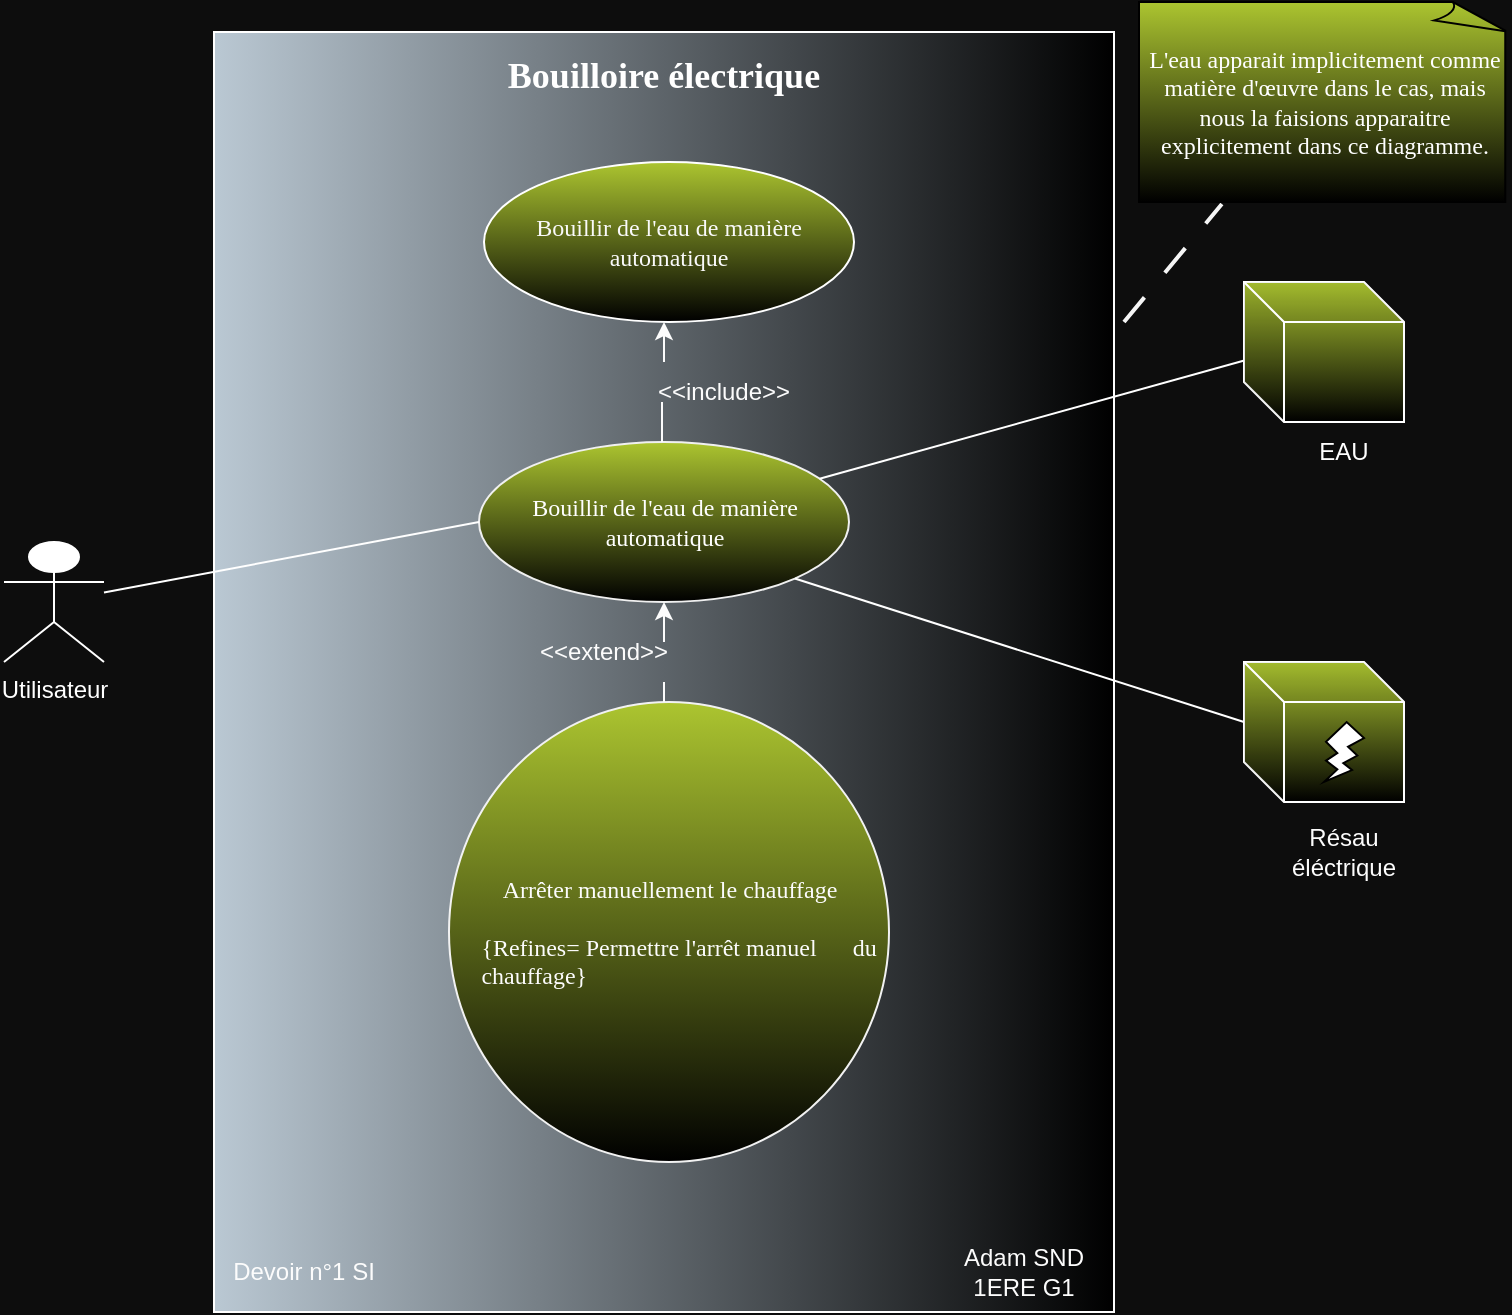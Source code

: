 <mxfile version="24.7.14">
  <diagram name="Page-1" id="a9eDFLZs0uPptSiXM21m">
    <mxGraphModel dx="1434" dy="792" grid="1" gridSize="10" guides="1" tooltips="1" connect="1" arrows="1" fold="1" page="1" pageScale="1" pageWidth="827" pageHeight="1169" background="#0D0D0D" math="0" shadow="0">
      <root>
        <mxCell id="0" />
        <mxCell id="1" parent="0" />
        <mxCell id="zbCrqSj2yJn5MyzEJaYR-2" value="&lt;font color=&quot;#ffffff&quot;&gt;Utilisateur&lt;/font&gt;" style="shape=umlActor;verticalLabelPosition=bottom;verticalAlign=top;html=1;outlineConnect=0;strokeColor=#FFFFFF;" parent="1" vertex="1">
          <mxGeometry x="60" y="430" width="50" height="60" as="geometry" />
        </mxCell>
        <mxCell id="zbCrqSj2yJn5MyzEJaYR-3" value="" style="rounded=0;whiteSpace=wrap;html=1;rotation=-90;fillColor=#bac8d3;strokeColor=#FFFFFF;gradientColor=default;" parent="1" vertex="1">
          <mxGeometry x="70" y="270" width="640" height="450" as="geometry" />
        </mxCell>
        <mxCell id="zbCrqSj2yJn5MyzEJaYR-4" value="&lt;h1&gt;&lt;font color=&quot;#ffffff&quot; face=&quot;Comic Sans MS&quot; style=&quot;font-size: 18px;&quot;&gt;Bouilloire électrique&lt;/font&gt;&lt;/h1&gt;" style="text;html=1;align=center;verticalAlign=middle;whiteSpace=wrap;rounded=0;" parent="1" vertex="1">
          <mxGeometry x="190" y="180" width="400" height="30" as="geometry" />
        </mxCell>
        <mxCell id="zbCrqSj2yJn5MyzEJaYR-6" value="&lt;div style=&quot;&quot;&gt;&lt;font face=&quot;Comic Sans MS&quot;&gt;&lt;br&gt;&lt;/font&gt;&lt;/div&gt;&lt;font color=&quot;#fcfcfc&quot; face=&quot;Comic Sans MS&quot;&gt;&lt;div style=&quot;&quot;&gt;&lt;span style=&quot;&quot;&gt;Arrêter manuellement le chauffage&lt;/span&gt;&lt;/div&gt;&lt;/font&gt;&lt;div&gt;&lt;div style=&quot;&quot;&gt;&lt;font color=&quot;#fcfcfc&quot; face=&quot;Comic Sans MS&quot;&gt;&lt;br&gt;&lt;/font&gt;&lt;/div&gt;&lt;div style=&quot;text-align: left;&quot;&gt;&lt;font color=&quot;#fcfcfc&quot; face=&quot;Comic Sans MS&quot;&gt;&amp;nbsp; &amp;nbsp; {Refines= Permettre l&#39;arrêt manuel&amp;nbsp; &amp;nbsp; &amp;nbsp; du&amp;nbsp;&lt;/font&gt;&lt;/div&gt;&lt;div style=&quot;text-align: left;&quot;&gt;&lt;font color=&quot;#fcfcfc&quot; face=&quot;Comic Sans MS&quot;&gt;&amp;nbsp; &amp;nbsp; chauffage}&lt;/font&gt;&lt;/div&gt;&lt;div style=&quot;text-align: left;&quot;&gt;&lt;br&gt;&lt;/div&gt;&lt;/div&gt;" style="ellipse;whiteSpace=wrap;html=1;align=center;gradientColor=default;fillColor=#ACC530;strokeColor=#F2F2F2;" parent="1" vertex="1">
          <mxGeometry x="282.5" y="510" width="220" height="230" as="geometry" />
        </mxCell>
        <mxCell id="zbCrqSj2yJn5MyzEJaYR-7" value="&lt;font color=&quot;#ffffff&quot; face=&quot;Comic Sans MS&quot;&gt;&lt;br&gt;&lt;span style=&quot;font-size: 12px; font-style: normal; font-variant-ligatures: normal; font-variant-caps: normal; font-weight: 400; letter-spacing: normal; orphans: 2; text-align: left; text-indent: 0px; text-transform: none; widows: 2; word-spacing: 0px; -webkit-text-stroke-width: 0px; white-space: normal; text-decoration-thickness: initial; text-decoration-style: initial; text-decoration-color: initial; float: none; display: inline !important;&quot;&gt;Bouillir de l&#39;eau de manière automatique&lt;/span&gt;&lt;/font&gt;&lt;div&gt;&lt;br&gt;&lt;/div&gt;" style="ellipse;whiteSpace=wrap;html=1;gradientColor=default;fillColor=#ACC530;strokeColor=#F0F0F0;" parent="1" vertex="1">
          <mxGeometry x="297.5" y="380" width="185" height="80" as="geometry" />
        </mxCell>
        <mxCell id="zbCrqSj2yJn5MyzEJaYR-8" value="" style="endArrow=classic;html=1;rounded=0;entryX=0.5;entryY=1;entryDx=0;entryDy=0;exitX=0;exitY=0;exitDx=0;exitDy=0;strokeColor=#FCFCFC;" parent="1" source="dEUHTyTfoQWTMVp9TkEj-16" edge="1">
          <mxGeometry width="50" height="50" relative="1" as="geometry">
            <mxPoint x="390" y="350" as="sourcePoint" />
            <mxPoint x="390" y="320" as="targetPoint" />
          </mxGeometry>
        </mxCell>
        <mxCell id="zbCrqSj2yJn5MyzEJaYR-9" value="" style="endArrow=classic;html=1;rounded=0;entryX=0.5;entryY=1;entryDx=0;entryDy=0;strokeColor=#FCFCFC;" parent="1" target="zbCrqSj2yJn5MyzEJaYR-7" edge="1">
          <mxGeometry width="50" height="50" relative="1" as="geometry">
            <mxPoint x="390" y="480" as="sourcePoint" />
            <mxPoint x="389.5" y="470" as="targetPoint" />
            <Array as="points" />
          </mxGeometry>
        </mxCell>
        <mxCell id="zbCrqSj2yJn5MyzEJaYR-11" value="" style="endArrow=none;html=1;rounded=0;entryX=0;entryY=0.5;entryDx=0;entryDy=0;strokeColor=#FFFFFF;" parent="1" source="zbCrqSj2yJn5MyzEJaYR-2" target="zbCrqSj2yJn5MyzEJaYR-7" edge="1">
          <mxGeometry width="50" height="50" relative="1" as="geometry">
            <mxPoint x="190" y="340" as="sourcePoint" />
            <mxPoint x="240" y="290" as="targetPoint" />
          </mxGeometry>
        </mxCell>
        <mxCell id="zbCrqSj2yJn5MyzEJaYR-14" value="&lt;font color=&quot;#fcfcfc&quot;&gt;Adam SND&lt;/font&gt;&lt;div&gt;&lt;font color=&quot;#fcfcfc&quot;&gt;1ERE G1&lt;/font&gt;&lt;/div&gt;" style="text;html=1;align=center;verticalAlign=middle;whiteSpace=wrap;rounded=0;" parent="1" vertex="1">
          <mxGeometry x="530" y="780" width="80" height="30" as="geometry" />
        </mxCell>
        <mxCell id="zbCrqSj2yJn5MyzEJaYR-18" value="" style="endArrow=none;html=1;rounded=0;exitX=1;exitY=1;exitDx=0;exitDy=0;entryX=0;entryY=0.5;entryDx=0;entryDy=0;strokeColor=#FFFFFF;" parent="1" source="zbCrqSj2yJn5MyzEJaYR-7" edge="1">
          <mxGeometry width="50" height="50" relative="1" as="geometry">
            <mxPoint x="455" y="448" as="sourcePoint" />
            <mxPoint x="680" y="520" as="targetPoint" />
          </mxGeometry>
        </mxCell>
        <mxCell id="zbCrqSj2yJn5MyzEJaYR-20" value="" style="endArrow=none;html=1;rounded=0;strokeColor=#FFFFFF;entryX=0.013;entryY=0.557;entryDx=0;entryDy=0;entryPerimeter=0;" parent="1" source="zbCrqSj2yJn5MyzEJaYR-7" target="dEUHTyTfoQWTMVp9TkEj-2" edge="1">
          <mxGeometry width="50" height="50" relative="1" as="geometry">
            <mxPoint x="448" y="389" as="sourcePoint" />
            <mxPoint x="680" y="296.97" as="targetPoint" />
          </mxGeometry>
        </mxCell>
        <mxCell id="dEUHTyTfoQWTMVp9TkEj-2" value="" style="shape=cube;whiteSpace=wrap;html=1;boundedLbl=1;backgroundOutline=1;darkOpacity=0.05;darkOpacity2=0.1;fillColor=#ACC530;strokeColor=#FFFFFF;gradientColor=default;" parent="1" vertex="1">
          <mxGeometry x="680" y="300" width="80" height="70" as="geometry" />
        </mxCell>
        <mxCell id="dEUHTyTfoQWTMVp9TkEj-3" value="" style="shape=cube;whiteSpace=wrap;html=1;boundedLbl=1;backgroundOutline=1;darkOpacity=0.05;darkOpacity2=0.1;fillColor=#ACC530;strokeColor=#FFFFFF;gradientColor=default;" parent="1" vertex="1">
          <mxGeometry x="680" y="490" width="80" height="70" as="geometry" />
        </mxCell>
        <mxCell id="dEUHTyTfoQWTMVp9TkEj-4" value="&lt;font color=&quot;#fafafa&quot; face=&quot;Comic Sans MS&quot;&gt;&lt;br&gt;&lt;span style=&quot;font-size: 12px; font-style: normal; font-variant-ligatures: normal; font-variant-caps: normal; font-weight: 400; letter-spacing: normal; orphans: 2; text-align: left; text-indent: 0px; text-transform: none; widows: 2; word-spacing: 0px; -webkit-text-stroke-width: 0px; white-space: normal; text-decoration-thickness: initial; text-decoration-style: initial; text-decoration-color: initial; float: none; display: inline !important;&quot;&gt;Bouillir de l&#39;eau de manière automatique&lt;/span&gt;&lt;/font&gt;&lt;div&gt;&lt;br&gt;&lt;/div&gt;" style="ellipse;whiteSpace=wrap;html=1;gradientColor=default;fillColor=#ACC530;strokeColor=#FFFFFF;" parent="1" vertex="1">
          <mxGeometry x="300" y="240" width="185" height="80" as="geometry" />
        </mxCell>
        <mxCell id="dEUHTyTfoQWTMVp9TkEj-11" value="&lt;font color=&quot;#fcfcfc&quot;&gt;Devoir n°1 SI&lt;/font&gt;" style="text;html=1;align=center;verticalAlign=middle;whiteSpace=wrap;rounded=0;" parent="1" vertex="1">
          <mxGeometry x="170" y="780" width="80" height="30" as="geometry" />
        </mxCell>
        <mxCell id="dEUHTyTfoQWTMVp9TkEj-12" value="" style="verticalLabelPosition=bottom;verticalAlign=top;html=1;shape=mxgraph.basic.flash" parent="1" vertex="1">
          <mxGeometry x="720" y="520" width="20" height="30" as="geometry" />
        </mxCell>
        <mxCell id="dEUHTyTfoQWTMVp9TkEj-13" value="" style="shape=image;html=1;verticalAlign=top;verticalLabelPosition=bottom;labelBackgroundColor=#ffffff;imageAspect=0;aspect=fixed;image=https://cdn1.iconfinder.com/data/icons/ionicons-outline-vol-2/512/water-outline-128.png" parent="1" vertex="1">
          <mxGeometry x="705" y="320" width="50" height="50" as="geometry" />
        </mxCell>
        <mxCell id="dEUHTyTfoQWTMVp9TkEj-14" value="&lt;font color=&quot;#ffffff&quot;&gt;EAU&lt;/font&gt;" style="text;html=1;align=center;verticalAlign=middle;whiteSpace=wrap;rounded=0;" parent="1" vertex="1">
          <mxGeometry x="700" y="370" width="60" height="30" as="geometry" />
        </mxCell>
        <mxCell id="dEUHTyTfoQWTMVp9TkEj-15" value="&lt;font color=&quot;#fcfcfc&quot;&gt;Résau&lt;/font&gt;&lt;div&gt;&lt;font color=&quot;#fcfcfc&quot;&gt;éléctrique&lt;/font&gt;&lt;/div&gt;" style="text;html=1;align=center;verticalAlign=middle;whiteSpace=wrap;rounded=0;" parent="1" vertex="1">
          <mxGeometry x="700" y="570" width="60" height="30" as="geometry" />
        </mxCell>
        <mxCell id="dEUHTyTfoQWTMVp9TkEj-16" value="&lt;font color=&quot;#fcfcfc&quot;&gt;&amp;lt;&amp;lt;include&amp;gt;&amp;gt;&lt;/font&gt;" style="text;html=1;align=center;verticalAlign=middle;whiteSpace=wrap;rounded=0;" parent="1" vertex="1">
          <mxGeometry x="390" y="340" width="60" height="30" as="geometry" />
        </mxCell>
        <mxCell id="dEUHTyTfoQWTMVp9TkEj-17" value="&lt;font color=&quot;#fcfcfc&quot;&gt;&amp;lt;&amp;lt;extend&amp;gt;&amp;gt;&lt;/font&gt;" style="text;html=1;align=center;verticalAlign=middle;whiteSpace=wrap;rounded=0;" parent="1" vertex="1">
          <mxGeometry x="330" y="470" width="60" height="30" as="geometry" />
        </mxCell>
        <mxCell id="dEUHTyTfoQWTMVp9TkEj-22" value="" style="endArrow=none;html=1;rounded=0;strokeColor=#FCFCFC;" parent="1" edge="1">
          <mxGeometry width="50" height="50" relative="1" as="geometry">
            <mxPoint x="389" y="380" as="sourcePoint" />
            <mxPoint x="389" y="360" as="targetPoint" />
          </mxGeometry>
        </mxCell>
        <mxCell id="dEUHTyTfoQWTMVp9TkEj-24" value="" style="endArrow=none;html=1;rounded=0;entryX=1;entryY=1;entryDx=0;entryDy=0;strokeColor=#FCFCFC;" parent="1" target="dEUHTyTfoQWTMVp9TkEj-17" edge="1">
          <mxGeometry width="50" height="50" relative="1" as="geometry">
            <mxPoint x="390" y="510" as="sourcePoint" />
            <mxPoint x="440" y="460" as="targetPoint" />
          </mxGeometry>
        </mxCell>
        <mxCell id="dEUHTyTfoQWTMVp9TkEj-25" value="" style="endArrow=none;dashed=1;html=1;dashPattern=8 8;strokeWidth=2;rounded=0;strokeColor=#F5F5F5;entryX=0.224;entryY=1.01;entryDx=0;entryDy=0;entryPerimeter=0;" parent="1" target="dEUHTyTfoQWTMVp9TkEj-27" edge="1">
          <mxGeometry width="50" height="50" relative="1" as="geometry">
            <mxPoint x="620" y="320" as="sourcePoint" />
            <mxPoint x="660" y="200" as="targetPoint" />
          </mxGeometry>
        </mxCell>
        <mxCell id="dEUHTyTfoQWTMVp9TkEj-27" value="&lt;font face=&quot;Comic Sans MS&quot; color=&quot;#ffffff&quot;&gt;L&#39;eau apparait implicitement comme matière d&#39;œuvre dans le cas, mais nous la faisions apparaitre explicitement dans ce diagramme.&lt;/font&gt;" style="whiteSpace=wrap;html=1;shape=mxgraph.basic.document;fillColor=#ACC530;gradientColor=default;" parent="1" vertex="1">
          <mxGeometry x="627.5" y="160" width="185" height="100" as="geometry" />
        </mxCell>
      </root>
    </mxGraphModel>
  </diagram>
</mxfile>
